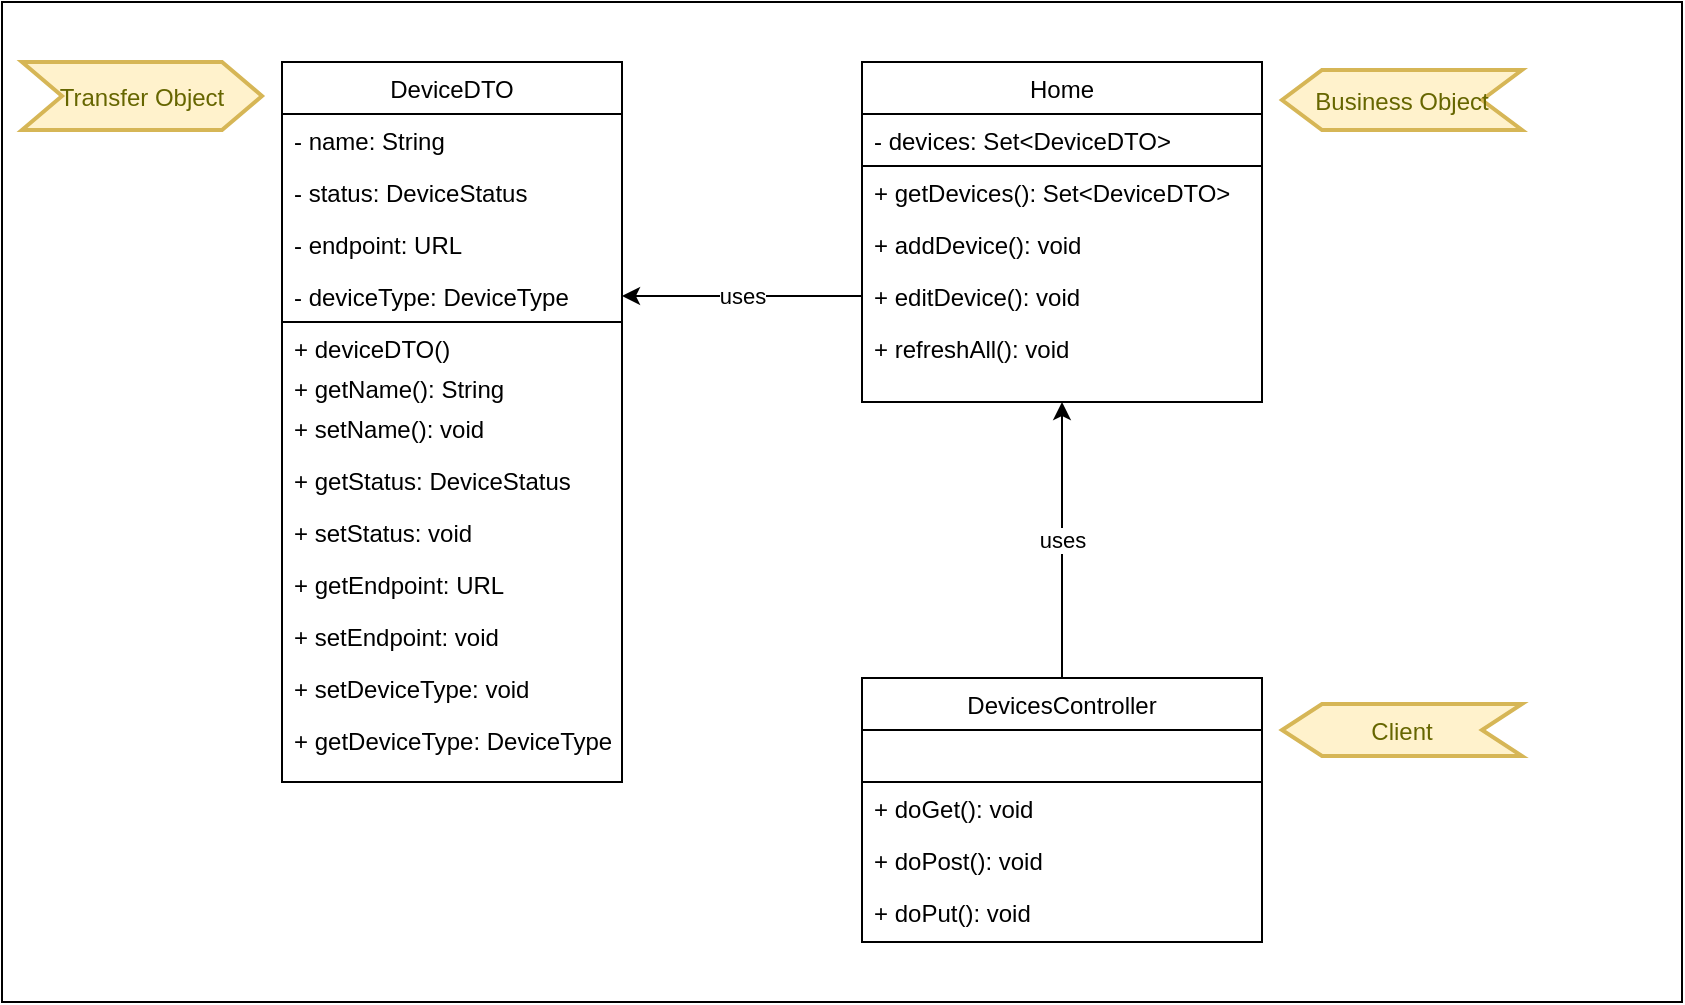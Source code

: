 <mxfile version="14.0.1" type="device"><diagram id="WRPtPVn46DajCBQuz3Bf" name="Page-1"><mxGraphModel dx="888" dy="538" grid="1" gridSize="10" guides="1" tooltips="1" connect="1" arrows="1" fold="1" page="1" pageScale="1" pageWidth="850" pageHeight="1100" math="0" shadow="0"><root><mxCell id="0"/><mxCell id="1" parent="0"/><mxCell id="iu5xR1NcmVgDywyxAEoA-6" value="" style="rounded=0;whiteSpace=wrap;html=1;" vertex="1" parent="1"><mxGeometry x="140" y="100" width="840" height="500" as="geometry"/></mxCell><mxCell id="fOkmRCNEM8GYHFRUURhv-1" value="DeviceDTO" style="swimlane;fontStyle=0;childLayout=stackLayout;horizontal=1;startSize=26;fillColor=none;horizontalStack=0;resizeParent=1;resizeParentMax=0;resizeLast=0;collapsible=1;marginBottom=0;" parent="1" vertex="1"><mxGeometry x="280" y="130" width="170" height="130" as="geometry"/></mxCell><mxCell id="fOkmRCNEM8GYHFRUURhv-2" value="- name: String" style="text;strokeColor=none;fillColor=none;align=left;verticalAlign=top;spacingLeft=4;spacingRight=4;overflow=hidden;rotatable=0;points=[[0,0.5],[1,0.5]];portConstraint=eastwest;" parent="fOkmRCNEM8GYHFRUURhv-1" vertex="1"><mxGeometry y="26" width="170" height="26" as="geometry"/></mxCell><mxCell id="fOkmRCNEM8GYHFRUURhv-3" value="- status: DeviceStatus" style="text;strokeColor=none;fillColor=none;align=left;verticalAlign=top;spacingLeft=4;spacingRight=4;overflow=hidden;rotatable=0;points=[[0,0.5],[1,0.5]];portConstraint=eastwest;" parent="fOkmRCNEM8GYHFRUURhv-1" vertex="1"><mxGeometry y="52" width="170" height="26" as="geometry"/></mxCell><mxCell id="fOkmRCNEM8GYHFRUURhv-5" value="- endpoint: URL" style="text;strokeColor=none;fillColor=none;align=left;verticalAlign=top;spacingLeft=4;spacingRight=4;overflow=hidden;rotatable=0;points=[[0,0.5],[1,0.5]];portConstraint=eastwest;" parent="fOkmRCNEM8GYHFRUURhv-1" vertex="1"><mxGeometry y="78" width="170" height="26" as="geometry"/></mxCell><mxCell id="fOkmRCNEM8GYHFRUURhv-4" value="- deviceType: DeviceType" style="text;strokeColor=none;fillColor=none;align=left;verticalAlign=top;spacingLeft=4;spacingRight=4;overflow=hidden;rotatable=0;points=[[0,0.5],[1,0.5]];portConstraint=eastwest;" parent="fOkmRCNEM8GYHFRUURhv-1" vertex="1"><mxGeometry y="104" width="170" height="26" as="geometry"/></mxCell><mxCell id="fOkmRCNEM8GYHFRUURhv-13" value="" style="html=1;" parent="1" vertex="1"><mxGeometry x="280" y="260" width="170" height="230" as="geometry"/></mxCell><mxCell id="fOkmRCNEM8GYHFRUURhv-14" value="+ deviceDTO()" style="text;strokeColor=none;fillColor=none;align=left;verticalAlign=top;spacingLeft=4;spacingRight=4;overflow=hidden;rotatable=0;points=[[0,0.5],[1,0.5]];portConstraint=eastwest;" parent="1" vertex="1"><mxGeometry x="280" y="260" width="170" height="26" as="geometry"/></mxCell><mxCell id="fOkmRCNEM8GYHFRUURhv-15" value="+ getName(): String" style="text;strokeColor=none;fillColor=none;align=left;verticalAlign=top;spacingLeft=4;spacingRight=4;overflow=hidden;rotatable=0;points=[[0,0.5],[1,0.5]];portConstraint=eastwest;" parent="1" vertex="1"><mxGeometry x="280" y="280" width="170" height="26" as="geometry"/></mxCell><mxCell id="fOkmRCNEM8GYHFRUURhv-16" value="+ setName(): void" style="text;strokeColor=none;fillColor=none;align=left;verticalAlign=top;spacingLeft=4;spacingRight=4;overflow=hidden;rotatable=0;points=[[0,0.5],[1,0.5]];portConstraint=eastwest;" parent="1" vertex="1"><mxGeometry x="280" y="300" width="170" height="26" as="geometry"/></mxCell><mxCell id="fOkmRCNEM8GYHFRUURhv-17" value="+ getStatus: DeviceStatus" style="text;strokeColor=none;fillColor=none;align=left;verticalAlign=top;spacingLeft=4;spacingRight=4;overflow=hidden;rotatable=0;points=[[0,0.5],[1,0.5]];portConstraint=eastwest;" parent="1" vertex="1"><mxGeometry x="280" y="326" width="170" height="26" as="geometry"/></mxCell><mxCell id="fOkmRCNEM8GYHFRUURhv-18" value="+ setStatus: void" style="text;strokeColor=none;fillColor=none;align=left;verticalAlign=top;spacingLeft=4;spacingRight=4;overflow=hidden;rotatable=0;points=[[0,0.5],[1,0.5]];portConstraint=eastwest;" parent="1" vertex="1"><mxGeometry x="280" y="352" width="170" height="26" as="geometry"/></mxCell><mxCell id="fOkmRCNEM8GYHFRUURhv-19" value="+ getEndpoint: URL" style="text;strokeColor=none;fillColor=none;align=left;verticalAlign=top;spacingLeft=4;spacingRight=4;overflow=hidden;rotatable=0;points=[[0,0.5],[1,0.5]];portConstraint=eastwest;" parent="1" vertex="1"><mxGeometry x="280" y="378" width="170" height="26" as="geometry"/></mxCell><mxCell id="fOkmRCNEM8GYHFRUURhv-20" value="+ setEndpoint: void" style="text;strokeColor=none;fillColor=none;align=left;verticalAlign=top;spacingLeft=4;spacingRight=4;overflow=hidden;rotatable=0;points=[[0,0.5],[1,0.5]];portConstraint=eastwest;" parent="1" vertex="1"><mxGeometry x="280" y="404" width="170" height="26" as="geometry"/></mxCell><mxCell id="fOkmRCNEM8GYHFRUURhv-21" value="+ setDeviceType: void" style="text;strokeColor=none;fillColor=none;align=left;verticalAlign=top;spacingLeft=4;spacingRight=4;overflow=hidden;rotatable=0;points=[[0,0.5],[1,0.5]];portConstraint=eastwest;" parent="1" vertex="1"><mxGeometry x="280" y="430" width="170" height="26" as="geometry"/></mxCell><mxCell id="fOkmRCNEM8GYHFRUURhv-22" value="+ getDeviceType: DeviceType" style="text;strokeColor=none;fillColor=none;align=left;verticalAlign=top;spacingLeft=4;spacingRight=4;overflow=hidden;rotatable=0;points=[[0,0.5],[1,0.5]];portConstraint=eastwest;" parent="1" vertex="1"><mxGeometry x="280" y="456" width="170" height="26" as="geometry"/></mxCell><mxCell id="fOkmRCNEM8GYHFRUURhv-23" value="Home" style="swimlane;fontStyle=0;childLayout=stackLayout;horizontal=1;startSize=26;fillColor=none;horizontalStack=0;resizeParent=1;resizeParentMax=0;resizeLast=0;collapsible=1;marginBottom=0;" parent="1" vertex="1"><mxGeometry x="570" y="130" width="200" height="52" as="geometry"/></mxCell><mxCell id="fOkmRCNEM8GYHFRUURhv-24" value="- devices: Set&lt;DeviceDTO&gt;" style="text;strokeColor=none;fillColor=none;align=left;verticalAlign=top;spacingLeft=4;spacingRight=4;overflow=hidden;rotatable=0;points=[[0,0.5],[1,0.5]];portConstraint=eastwest;" parent="fOkmRCNEM8GYHFRUURhv-23" vertex="1"><mxGeometry y="26" width="200" height="26" as="geometry"/></mxCell><mxCell id="fOkmRCNEM8GYHFRUURhv-29" value="" style="html=1;" parent="1" vertex="1"><mxGeometry x="570" y="182" width="200" height="118" as="geometry"/></mxCell><mxCell id="fOkmRCNEM8GYHFRUURhv-30" value="+ getDevices(): Set&lt;DeviceDTO&gt;" style="text;strokeColor=none;fillColor=none;align=left;verticalAlign=top;spacingLeft=4;spacingRight=4;overflow=hidden;rotatable=0;points=[[0,0.5],[1,0.5]];portConstraint=eastwest;" parent="1" vertex="1"><mxGeometry x="570" y="182" width="190" height="26" as="geometry"/></mxCell><mxCell id="fOkmRCNEM8GYHFRUURhv-31" value="+ addDevice(): void" style="text;strokeColor=none;fillColor=none;align=left;verticalAlign=top;spacingLeft=4;spacingRight=4;overflow=hidden;rotatable=0;points=[[0,0.5],[1,0.5]];portConstraint=eastwest;" parent="1" vertex="1"><mxGeometry x="570" y="208" width="170" height="26" as="geometry"/></mxCell><mxCell id="fOkmRCNEM8GYHFRUURhv-32" value="+ editDevice(): void" style="text;strokeColor=none;fillColor=none;align=left;verticalAlign=top;spacingLeft=4;spacingRight=4;overflow=hidden;rotatable=0;points=[[0,0.5],[1,0.5]];portConstraint=eastwest;" parent="1" vertex="1"><mxGeometry x="570" y="234" width="170" height="26" as="geometry"/></mxCell><mxCell id="fOkmRCNEM8GYHFRUURhv-33" value="+ refreshAll(): void" style="text;strokeColor=none;fillColor=none;align=left;verticalAlign=top;spacingLeft=4;spacingRight=4;overflow=hidden;rotatable=0;points=[[0,0.5],[1,0.5]];portConstraint=eastwest;" parent="1" vertex="1"><mxGeometry x="570" y="260" width="170" height="26" as="geometry"/></mxCell><mxCell id="fOkmRCNEM8GYHFRUURhv-38" value="uses" style="endArrow=classic;html=1;exitX=0;exitY=0.5;exitDx=0;exitDy=0;" parent="1" source="fOkmRCNEM8GYHFRUURhv-32" target="fOkmRCNEM8GYHFRUURhv-4" edge="1"><mxGeometry width="50" height="50" relative="1" as="geometry"><mxPoint x="490" y="300" as="sourcePoint"/><mxPoint x="540" y="250" as="targetPoint"/></mxGeometry></mxCell><mxCell id="fOkmRCNEM8GYHFRUURhv-39" value="DevicesController" style="swimlane;fontStyle=0;childLayout=stackLayout;horizontal=1;startSize=26;fillColor=none;horizontalStack=0;resizeParent=1;resizeParentMax=0;resizeLast=0;collapsible=1;marginBottom=0;" parent="1" vertex="1"><mxGeometry x="570" y="438" width="200" height="52" as="geometry"/></mxCell><mxCell id="fOkmRCNEM8GYHFRUURhv-41" value="" style="html=1;" parent="1" vertex="1"><mxGeometry x="570" y="490" width="200" height="80" as="geometry"/></mxCell><mxCell id="fOkmRCNEM8GYHFRUURhv-42" value="+ doGet(): void" style="text;strokeColor=none;fillColor=none;align=left;verticalAlign=top;spacingLeft=4;spacingRight=4;overflow=hidden;rotatable=0;points=[[0,0.5],[1,0.5]];portConstraint=eastwest;" parent="1" vertex="1"><mxGeometry x="570" y="490" width="160" height="26" as="geometry"/></mxCell><mxCell id="fOkmRCNEM8GYHFRUURhv-43" value="+ doPost(): void" style="text;strokeColor=none;fillColor=none;align=left;verticalAlign=top;spacingLeft=4;spacingRight=4;overflow=hidden;rotatable=0;points=[[0,0.5],[1,0.5]];portConstraint=eastwest;" parent="1" vertex="1"><mxGeometry x="570" y="516" width="160" height="26" as="geometry"/></mxCell><mxCell id="fOkmRCNEM8GYHFRUURhv-44" value="+ doPut(): void" style="text;strokeColor=none;fillColor=none;align=left;verticalAlign=top;spacingLeft=4;spacingRight=4;overflow=hidden;rotatable=0;points=[[0,0.5],[1,0.5]];portConstraint=eastwest;" parent="1" vertex="1"><mxGeometry x="570" y="542" width="160" height="26" as="geometry"/></mxCell><mxCell id="fOkmRCNEM8GYHFRUURhv-45" value="uses" style="endArrow=classic;html=1;entryX=0.5;entryY=1;entryDx=0;entryDy=0;" parent="1" source="fOkmRCNEM8GYHFRUURhv-39" target="fOkmRCNEM8GYHFRUURhv-29" edge="1"><mxGeometry width="50" height="50" relative="1" as="geometry"><mxPoint x="600" y="378" as="sourcePoint"/><mxPoint x="480" y="378" as="targetPoint"/></mxGeometry></mxCell><mxCell id="iu5xR1NcmVgDywyxAEoA-2" value="&lt;font style=&quot;font-size: 12px&quot;&gt;Business Object&lt;/font&gt;" style="shape=step;perimeter=stepPerimeter;whiteSpace=wrap;html=1;fixedSize=1;fontSize=14;fontColor=#666600;strokeColor=#d6b656;strokeWidth=2;fillColor=#fff2cc;direction=west;" vertex="1" parent="1"><mxGeometry x="780" y="134" width="120" height="30" as="geometry"/></mxCell><mxCell id="iu5xR1NcmVgDywyxAEoA-4" value="&lt;font style=&quot;font-size: 12px&quot;&gt;Transfer Object&lt;/font&gt;" style="shape=step;perimeter=stepPerimeter;whiteSpace=wrap;html=1;fixedSize=1;fontSize=14;fontColor=#666600;strokeColor=#d6b656;strokeWidth=2;fillColor=#fff2cc;direction=east;" vertex="1" parent="1"><mxGeometry x="150" y="130" width="120" height="34" as="geometry"/></mxCell><mxCell id="iu5xR1NcmVgDywyxAEoA-5" value="&lt;font style=&quot;font-size: 12px&quot;&gt;Client&lt;/font&gt;" style="shape=step;perimeter=stepPerimeter;whiteSpace=wrap;html=1;fixedSize=1;fontSize=14;fontColor=#666600;strokeColor=#d6b656;strokeWidth=2;fillColor=#fff2cc;direction=west;" vertex="1" parent="1"><mxGeometry x="780" y="451" width="120" height="26" as="geometry"/></mxCell></root></mxGraphModel></diagram></mxfile>